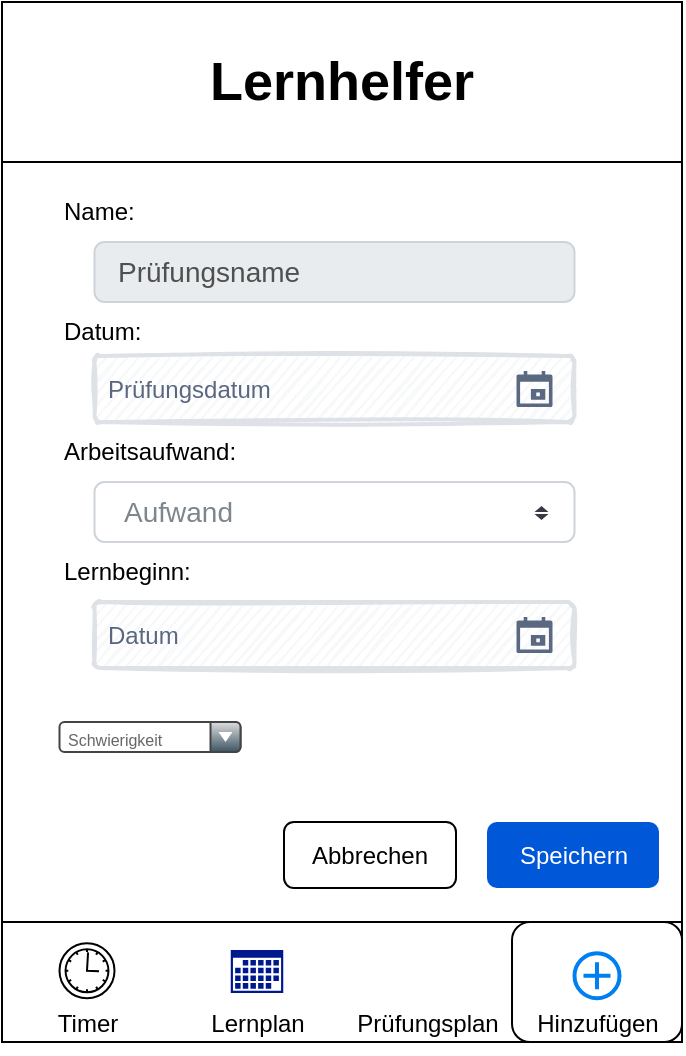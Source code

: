 <mxfile version="24.8.3">
  <diagram id="I359MItvWsh4OVZl2oIO" name="Seite-1">
    <mxGraphModel dx="1434" dy="772" grid="1" gridSize="10" guides="1" tooltips="1" connect="1" arrows="1" fold="1" page="1" pageScale="1" pageWidth="827" pageHeight="1169" math="0" shadow="0">
      <root>
        <mxCell id="0" />
        <mxCell id="1" parent="0" />
        <mxCell id="ifa1-IcgKsluYtl1UEuV-2" value="" style="rounded=0;whiteSpace=wrap;html=1;" parent="1" vertex="1">
          <mxGeometry x="230" y="100" width="340" height="520" as="geometry" />
        </mxCell>
        <mxCell id="ifa1-IcgKsluYtl1UEuV-3" value="&lt;h1&gt;&lt;font style=&quot;font-size: 27px;&quot;&gt;Lernhelfer&lt;/font&gt;&lt;/h1&gt;" style="rounded=0;whiteSpace=wrap;html=1;" parent="1" vertex="1">
          <mxGeometry x="230" y="100" width="340" height="80" as="geometry" />
        </mxCell>
        <mxCell id="ifa1-IcgKsluYtl1UEuV-4" value="" style="rounded=0;whiteSpace=wrap;html=1;" parent="1" vertex="1">
          <mxGeometry x="230" y="560" width="340" height="60" as="geometry" />
        </mxCell>
        <mxCell id="ifa1-IcgKsluYtl1UEuV-5" value="" style="points=[[0.145,0.145,0],[0.5,0,0],[0.855,0.145,0],[1,0.5,0],[0.855,0.855,0],[0.5,1,0],[0.145,0.855,0],[0,0.5,0]];shape=mxgraph.bpmn.event;html=1;verticalLabelPosition=bottom;labelBackgroundColor=#ffffff;verticalAlign=top;align=center;perimeter=ellipsePerimeter;outlineConnect=0;aspect=fixed;outline=standard;symbol=timer;" parent="1" vertex="1">
          <mxGeometry x="258.75" y="570.63" width="27.5" height="27.5" as="geometry" />
        </mxCell>
        <mxCell id="ifa1-IcgKsluYtl1UEuV-67" value="" style="sketch=0;aspect=fixed;pointerEvents=1;shadow=0;dashed=0;html=1;strokeColor=none;labelPosition=center;verticalLabelPosition=bottom;verticalAlign=top;align=center;fillColor=#00188D;shape=mxgraph.mscae.enterprise.calendar" parent="1" vertex="1">
          <mxGeometry x="344.38" y="574" width="26.25" height="21.53" as="geometry" />
        </mxCell>
        <mxCell id="rY3xB4cPp5pABSBBmHks-41" value="" style="rounded=1;whiteSpace=wrap;html=1;" vertex="1" parent="1">
          <mxGeometry x="485.01" y="560" width="85" height="60" as="geometry" />
        </mxCell>
        <mxCell id="ifa1-IcgKsluYtl1UEuV-70" value="" style="html=1;verticalLabelPosition=bottom;align=center;labelBackgroundColor=#ffffff;verticalAlign=top;strokeWidth=2;strokeColor=#0080F0;shadow=0;dashed=0;shape=mxgraph.ios7.icons.add;" parent="1" vertex="1">
          <mxGeometry x="516.25" y="575.63" width="22.5" height="22.5" as="geometry" />
        </mxCell>
        <mxCell id="ifa1-IcgKsluYtl1UEuV-73" value="Timer" style="text;html=1;align=center;verticalAlign=middle;whiteSpace=wrap;rounded=0;" parent="1" vertex="1">
          <mxGeometry x="242.5" y="595.53" width="60" height="30" as="geometry" />
        </mxCell>
        <mxCell id="ifa1-IcgKsluYtl1UEuV-74" value="Lernplan" style="text;html=1;align=center;verticalAlign=middle;whiteSpace=wrap;rounded=0;" parent="1" vertex="1">
          <mxGeometry x="327.5" y="595.53" width="60" height="30" as="geometry" />
        </mxCell>
        <mxCell id="ifa1-IcgKsluYtl1UEuV-75" value="Hinzufügen" style="text;html=1;align=center;verticalAlign=middle;whiteSpace=wrap;rounded=0;" parent="1" vertex="1">
          <mxGeometry x="497.5" y="595.53" width="60" height="30" as="geometry" />
        </mxCell>
        <mxCell id="ifa1-IcgKsluYtl1UEuV-77" value="" style="shape=image;html=1;verticalAlign=top;verticalLabelPosition=bottom;labelBackgroundColor=#ffffff;imageAspect=0;aspect=fixed;image=https://cdn0.iconfinder.com/data/icons/job-seeker/256/test_job_seeker_employee_unemployee_work-128.png" parent="1" vertex="1">
          <mxGeometry x="426.75" y="571.13" width="31.5" height="31.5" as="geometry" />
        </mxCell>
        <mxCell id="ifa1-IcgKsluYtl1UEuV-78" value="Prüfungsplan" style="text;html=1;align=center;verticalAlign=middle;whiteSpace=wrap;rounded=0;" parent="1" vertex="1">
          <mxGeometry x="412.5" y="595.53" width="60" height="30" as="geometry" />
        </mxCell>
        <mxCell id="rY3xB4cPp5pABSBBmHks-14" value="Name:" style="text;html=1;align=left;verticalAlign=middle;whiteSpace=wrap;rounded=0;" vertex="1" parent="1">
          <mxGeometry x="258.75" y="190" width="60" height="30" as="geometry" />
        </mxCell>
        <mxCell id="rY3xB4cPp5pABSBBmHks-15" value="Prüfungsname" style="html=1;shadow=0;dashed=0;shape=mxgraph.bootstrap.rrect;rSize=5;strokeColor=#CED4DA;strokeWidth=1;fillColor=#E9ECEF;fontColor=#505050;whiteSpace=wrap;align=left;verticalAlign=middle;spacingLeft=10;fontSize=14;" vertex="1" parent="1">
          <mxGeometry x="276.25" y="220" width="240" height="30" as="geometry" />
        </mxCell>
        <mxCell id="rY3xB4cPp5pABSBBmHks-16" value="Datum:" style="text;html=1;align=left;verticalAlign=middle;whiteSpace=wrap;rounded=0;" vertex="1" parent="1">
          <mxGeometry x="258.75" y="250" width="60" height="30" as="geometry" />
        </mxCell>
        <mxCell id="rY3xB4cPp5pABSBBmHks-18" value="&lt;font face=&quot;Helvetica&quot;&gt;Prüfungsdatum&lt;/font&gt;" style="rounded=1;arcSize=9;fillColor=#F7F8F9;align=left;spacingLeft=5;strokeColor=#DEE1E6;html=1;strokeWidth=2;fontColor=#596780;fontSize=12;sketch=1;hachureGap=4;pointerEvents=0;fontFamily=Architects Daughter;fontSource=https%3A%2F%2Ffonts.googleapis.com%2Fcss%3Ffamily%3DArchitects%2BDaughter;" vertex="1" parent="1">
          <mxGeometry x="276.25" y="277" width="240" height="33" as="geometry" />
        </mxCell>
        <mxCell id="rY3xB4cPp5pABSBBmHks-19" value="" style="shape=mxgraph.gmdl.calendar;fillColor=#5A6881;strokeColor=none;sketch=0;hachureGap=4;pointerEvents=0;fontFamily=Architects Daughter;fontSource=https%3A%2F%2Ffonts.googleapis.com%2Fcss%3Ffamily%3DArchitects%2BDaughter;fontSize=20;" vertex="1" parent="rY3xB4cPp5pABSBBmHks-18">
          <mxGeometry x="1" y="0.5" width="18" height="18" relative="1" as="geometry">
            <mxPoint x="-29" y="-9" as="offset" />
          </mxGeometry>
        </mxCell>
        <mxCell id="rY3xB4cPp5pABSBBmHks-20" value="Arbeitsaufwand:" style="text;html=1;align=left;verticalAlign=middle;whiteSpace=wrap;rounded=0;" vertex="1" parent="1">
          <mxGeometry x="258.75" y="310" width="60" height="30" as="geometry" />
        </mxCell>
        <mxCell id="rY3xB4cPp5pABSBBmHks-22" value="Aufwand" style="html=1;shadow=0;dashed=0;shape=mxgraph.bootstrap.rrect;rSize=5;strokeColor=#CED4DA;html=1;whiteSpace=wrap;fillColor=#FFFFFF;fontColor=#7D868C;align=left;spacing=15;fontSize=14;" vertex="1" parent="1">
          <mxGeometry x="276.25" y="340" width="240" height="30" as="geometry" />
        </mxCell>
        <mxCell id="rY3xB4cPp5pABSBBmHks-23" value="" style="shape=triangle;direction=south;fillColor=#343A40;strokeColor=none;perimeter=none;" vertex="1" parent="rY3xB4cPp5pABSBBmHks-22">
          <mxGeometry x="1" y="0.5" width="7" height="3" relative="1" as="geometry">
            <mxPoint x="-20" y="1" as="offset" />
          </mxGeometry>
        </mxCell>
        <mxCell id="rY3xB4cPp5pABSBBmHks-24" value="" style="shape=triangle;direction=north;fillColor=#343A40;strokeColor=none;perimeter=none;" vertex="1" parent="rY3xB4cPp5pABSBBmHks-22">
          <mxGeometry x="1" y="0.5" width="7" height="3" relative="1" as="geometry">
            <mxPoint x="-20" y="-3" as="offset" />
          </mxGeometry>
        </mxCell>
        <mxCell id="rY3xB4cPp5pABSBBmHks-36" value="Speichern" style="rounded=1;fillColor=#0057D8;strokeColor=none;html=1;whiteSpace=wrap;fontColor=#ffffff;align=center;verticalAlign=middle;fontStyle=0;fontSize=12;sketch=0;" vertex="1" parent="1">
          <mxGeometry x="472.5" y="510" width="86" height="33" as="geometry" />
        </mxCell>
        <mxCell id="rY3xB4cPp5pABSBBmHks-37" value="Lernbeginn:" style="text;html=1;align=left;verticalAlign=middle;whiteSpace=wrap;rounded=0;" vertex="1" parent="1">
          <mxGeometry x="258.75" y="370" width="60" height="30" as="geometry" />
        </mxCell>
        <mxCell id="rY3xB4cPp5pABSBBmHks-38" value="&lt;font face=&quot;Helvetica&quot;&gt;Datum&lt;/font&gt;" style="rounded=1;arcSize=9;fillColor=#F7F8F9;align=left;spacingLeft=5;strokeColor=#DEE1E6;html=1;strokeWidth=2;fontColor=#596780;fontSize=12;sketch=1;hachureGap=4;pointerEvents=0;fontFamily=Architects Daughter;fontSource=https%3A%2F%2Ffonts.googleapis.com%2Fcss%3Ffamily%3DArchitects%2BDaughter;" vertex="1" parent="1">
          <mxGeometry x="276.25" y="400" width="240" height="33" as="geometry" />
        </mxCell>
        <mxCell id="rY3xB4cPp5pABSBBmHks-39" value="" style="shape=mxgraph.gmdl.calendar;fillColor=#5A6881;strokeColor=none;sketch=0;hachureGap=4;pointerEvents=0;fontFamily=Architects Daughter;fontSource=https%3A%2F%2Ffonts.googleapis.com%2Fcss%3Ffamily%3DArchitects%2BDaughter;fontSize=20;" vertex="1" parent="rY3xB4cPp5pABSBBmHks-38">
          <mxGeometry x="1" y="0.5" width="18" height="18" relative="1" as="geometry">
            <mxPoint x="-29" y="-9" as="offset" />
          </mxGeometry>
        </mxCell>
        <mxCell id="rY3xB4cPp5pABSBBmHks-40" value="Schwierigkeit" style="strokeWidth=1;html=1;shadow=0;dashed=0;shape=mxgraph.ios.iComboBox;spacingTop=2;spacingLeft=2;align=left;strokeColor=#444444;fontColor=#666666;buttonText=;fontSize=8;fillColor=#dddddd;fillColor2=#3D5565;sketch=0;whiteSpace=wrap;" vertex="1" parent="1">
          <mxGeometry x="258.75" y="460" width="90.5" height="15" as="geometry" />
        </mxCell>
        <mxCell id="rY3xB4cPp5pABSBBmHks-42" value="Abbrechen" style="rounded=1;html=1;whiteSpace=wrap;align=center;verticalAlign=middle;fontStyle=0;fontSize=12;sketch=0;" vertex="1" parent="1">
          <mxGeometry x="371" y="510" width="86" height="33" as="geometry" />
        </mxCell>
      </root>
    </mxGraphModel>
  </diagram>
</mxfile>
